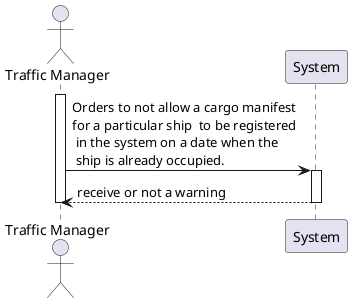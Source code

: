 @startuml
'https://plantuml.com/sequence-diagram

actor "Traffic Manager" as TM
participant "System" as SY

activate TM
TM -> SY : Orders to not allow a cargo manifest \nfor a particular ship  to be registered \n in the system on a date when the \n ship is already occupied.
activate SY
SY --> TM : receive or not a warning
deactivate SY
deactivate TM
@enduml